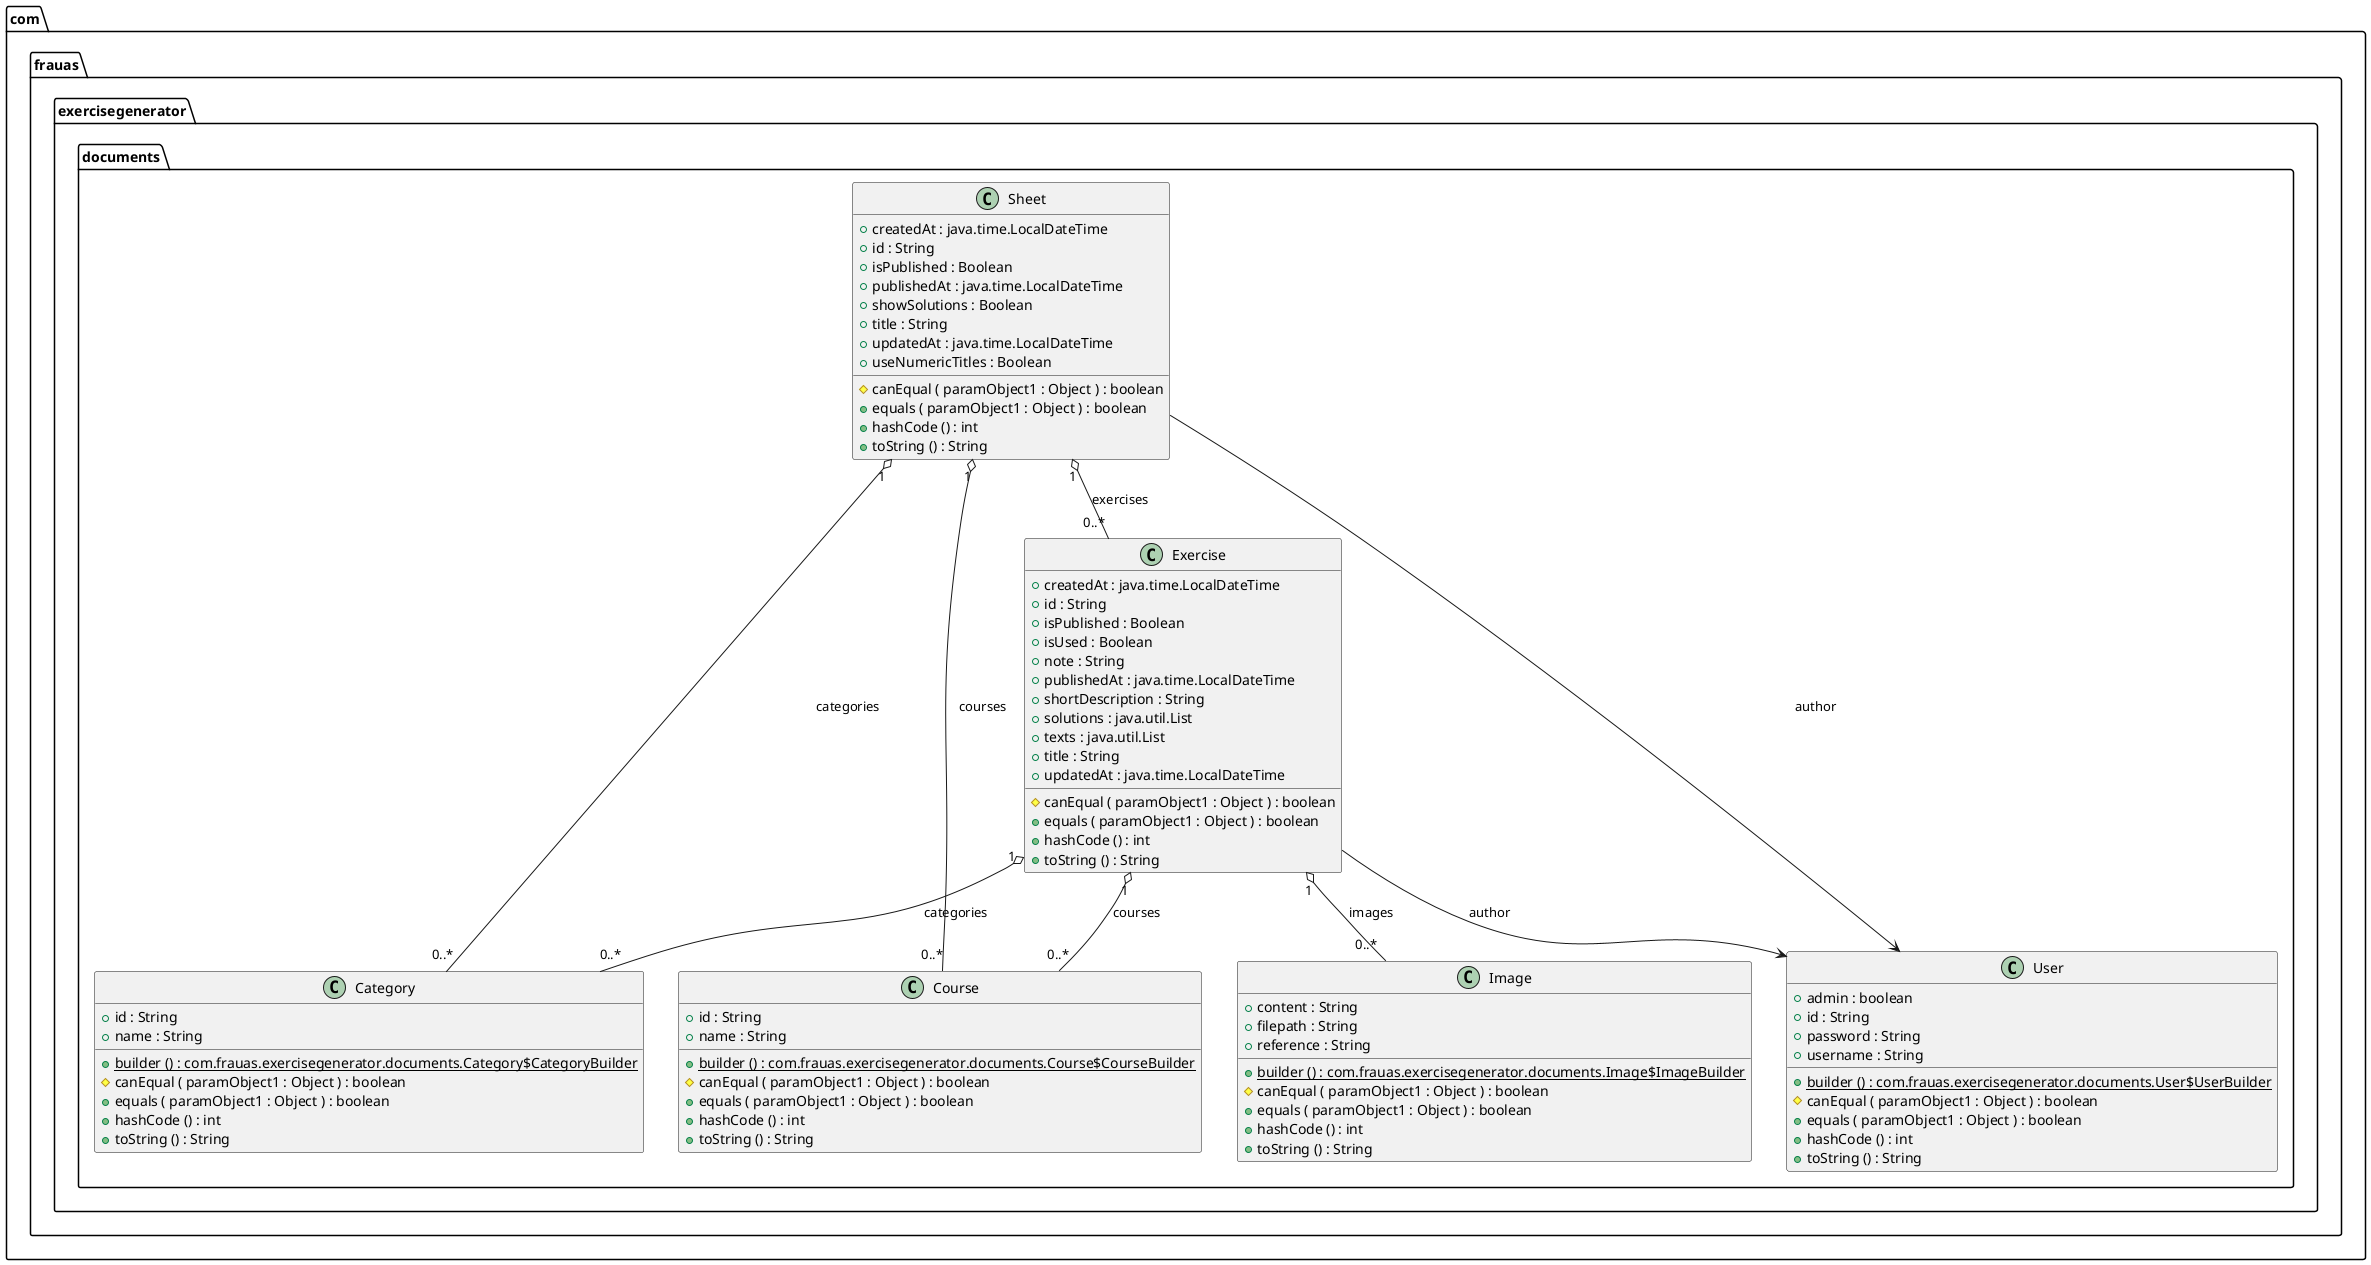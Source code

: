@startuml

class com.frauas.exercisegenerator.documents.Category {
	{field} +id : String
	{field} +name : String
	{method}  {static} +builder () : com.frauas.exercisegenerator.documents.Category$CategoryBuilder
	{method} #canEqual ( paramObject1 : Object ) : boolean
	{method} +equals ( paramObject1 : Object ) : boolean
	{method} +hashCode () : int
	{method} +toString () : String
}


class com.frauas.exercisegenerator.documents.Course {
	{field} +id : String
	{field} +name : String
	{method}  {static} +builder () : com.frauas.exercisegenerator.documents.Course$CourseBuilder
	{method} #canEqual ( paramObject1 : Object ) : boolean
	{method} +equals ( paramObject1 : Object ) : boolean
	{method} +hashCode () : int
	{method} +toString () : String
}


class com.frauas.exercisegenerator.documents.Exercise {
	{field} +createdAt : java.time.LocalDateTime
	{field} +id : String
	{field} +isPublished : Boolean
	{field} +isUsed : Boolean
	{field} +note : String
	{field} +publishedAt : java.time.LocalDateTime
	{field} +shortDescription : String
	{field} +solutions : java.util.List
	{field} +texts : java.util.List
	{field} +title : String
	{field} +updatedAt : java.time.LocalDateTime
	{method} #canEqual ( paramObject1 : Object ) : boolean
	{method} +equals ( paramObject1 : Object ) : boolean
	{method} +hashCode () : int
	{method} +toString () : String
}


class com.frauas.exercisegenerator.documents.Image {
	{field} +content : String
	{field} +filepath : String
	{field} +reference : String
	{method}  {static} +builder () : com.frauas.exercisegenerator.documents.Image$ImageBuilder
	{method} #canEqual ( paramObject1 : Object ) : boolean
	{method} +equals ( paramObject1 : Object ) : boolean
	{method} +hashCode () : int
	{method} +toString () : String
}


class com.frauas.exercisegenerator.documents.Sheet {
	{field} +createdAt : java.time.LocalDateTime
	{field} +id : String
	{field} +isPublished : Boolean
	{field} +publishedAt : java.time.LocalDateTime
	{field} +showSolutions : Boolean
	{field} +title : String
	{field} +updatedAt : java.time.LocalDateTime
	{field} +useNumericTitles : Boolean
	{method} #canEqual ( paramObject1 : Object ) : boolean
	{method} +equals ( paramObject1 : Object ) : boolean
	{method} +hashCode () : int
	{method} +toString () : String
}


class com.frauas.exercisegenerator.documents.User {
	{field} +admin : boolean
	{field} +id : String
	{field} +password : String
	{field} +username : String
	{method}  {static} +builder () : com.frauas.exercisegenerator.documents.User$UserBuilder
	{method} #canEqual ( paramObject1 : Object ) : boolean
	{method} +equals ( paramObject1 : Object ) : boolean
	{method} +hashCode () : int
	{method} +toString () : String
}




com.frauas.exercisegenerator.documents.Exercise "1" o-- "0..*"  com.frauas.exercisegenerator.documents.Category : categories
com.frauas.exercisegenerator.documents.Exercise "1" o-- "0..*"  com.frauas.exercisegenerator.documents.Course : courses
com.frauas.exercisegenerator.documents.Exercise "1" o-- "0..*"  com.frauas.exercisegenerator.documents.Image : images
com.frauas.exercisegenerator.documents.Exercise -->  com.frauas.exercisegenerator.documents.User : author
com.frauas.exercisegenerator.documents.Sheet "1" o-- "0..*"  com.frauas.exercisegenerator.documents.Category : categories
com.frauas.exercisegenerator.documents.Sheet "1" o-- "0..*"  com.frauas.exercisegenerator.documents.Course : courses
com.frauas.exercisegenerator.documents.Sheet "1" o-- "0..*"  com.frauas.exercisegenerator.documents.Exercise : exercises
com.frauas.exercisegenerator.documents.Sheet -->  com.frauas.exercisegenerator.documents.User : author


@enduml